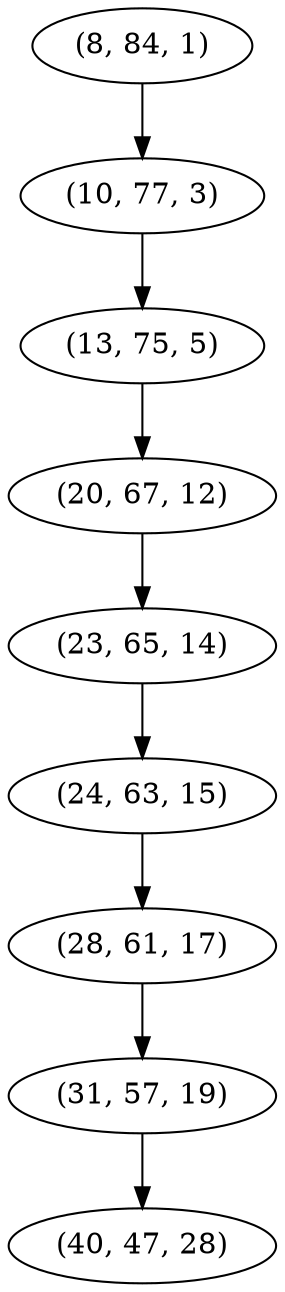 digraph tree {
    "(8, 84, 1)";
    "(10, 77, 3)";
    "(13, 75, 5)";
    "(20, 67, 12)";
    "(23, 65, 14)";
    "(24, 63, 15)";
    "(28, 61, 17)";
    "(31, 57, 19)";
    "(40, 47, 28)";
    "(8, 84, 1)" -> "(10, 77, 3)";
    "(10, 77, 3)" -> "(13, 75, 5)";
    "(13, 75, 5)" -> "(20, 67, 12)";
    "(20, 67, 12)" -> "(23, 65, 14)";
    "(23, 65, 14)" -> "(24, 63, 15)";
    "(24, 63, 15)" -> "(28, 61, 17)";
    "(28, 61, 17)" -> "(31, 57, 19)";
    "(31, 57, 19)" -> "(40, 47, 28)";
}
